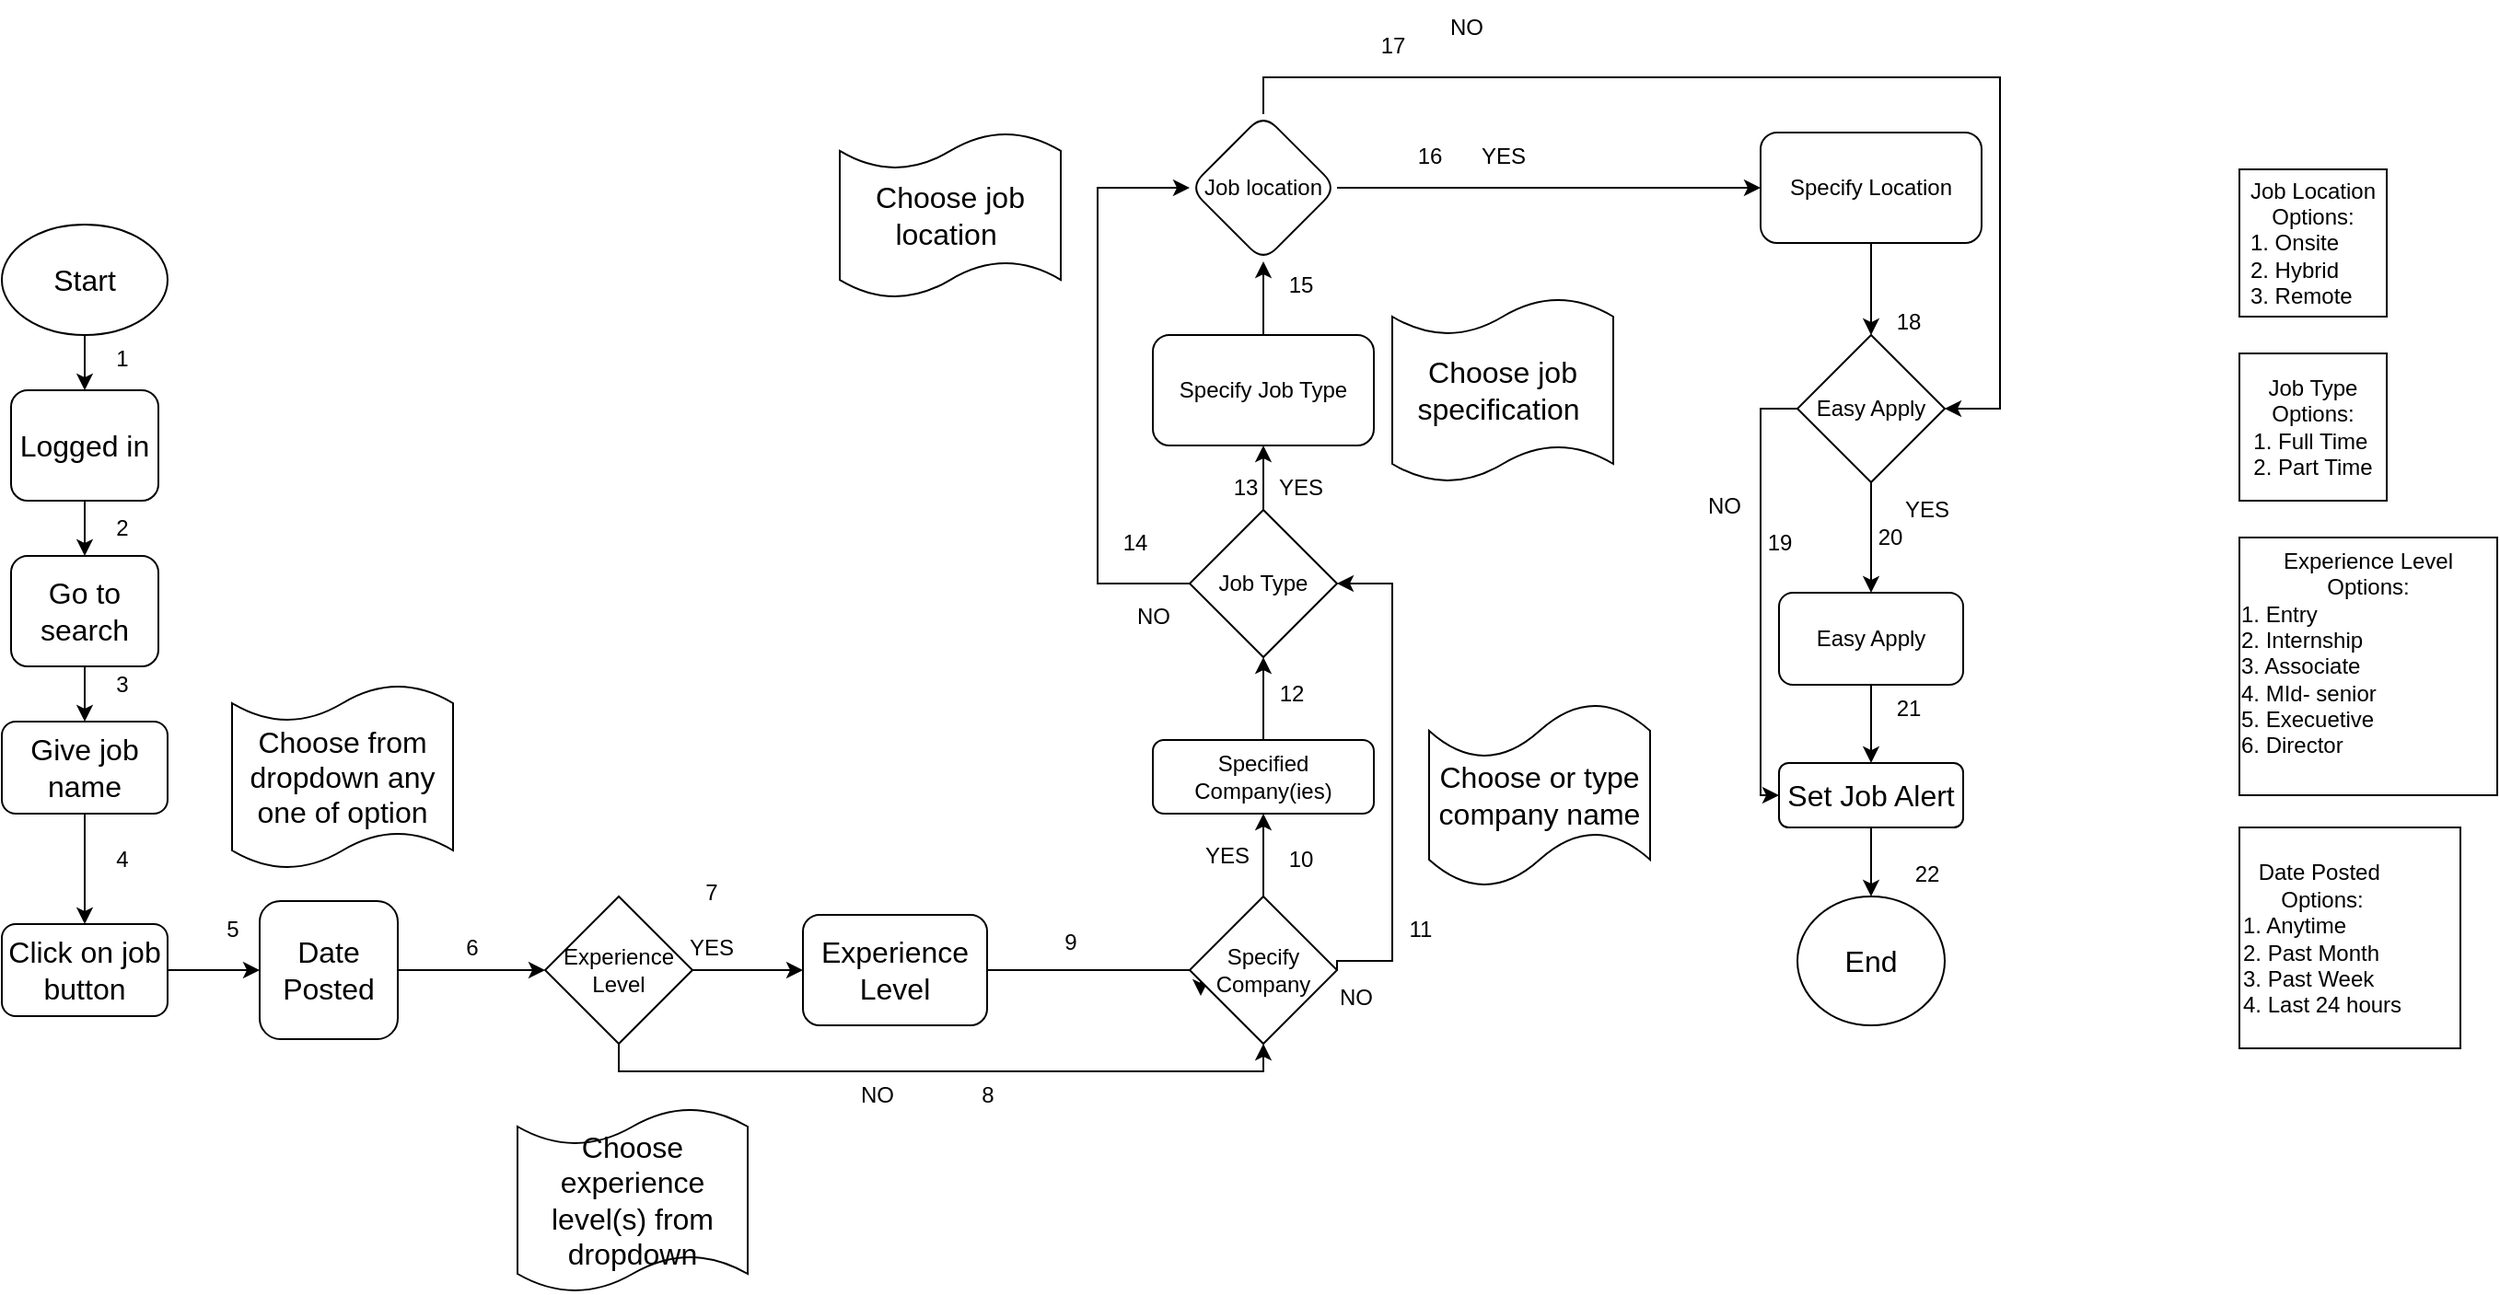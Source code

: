 <mxfile version="21.6.6" type="device">
  <diagram name="Page-1" id="h4GeMwYH-yroKZa2HMJ6">
    <mxGraphModel dx="1434" dy="1839" grid="1" gridSize="10" guides="1" tooltips="1" connect="1" arrows="1" fold="1" page="1" pageScale="1" pageWidth="850" pageHeight="1100" math="0" shadow="0">
      <root>
        <mxCell id="0" />
        <mxCell id="1" parent="0" />
        <mxCell id="XrJ-AxaFeGRwnUcX6gHz-3" value="" style="edgeStyle=orthogonalEdgeStyle;rounded=0;orthogonalLoop=1;jettySize=auto;html=1;fontSize=16;" parent="1" source="XrJ-AxaFeGRwnUcX6gHz-1" target="XrJ-AxaFeGRwnUcX6gHz-2" edge="1">
          <mxGeometry relative="1" as="geometry" />
        </mxCell>
        <mxCell id="XrJ-AxaFeGRwnUcX6gHz-1" value="Start" style="ellipse;whiteSpace=wrap;html=1;fontSize=16;" parent="1" vertex="1">
          <mxGeometry x="165" y="70" width="90" height="60" as="geometry" />
        </mxCell>
        <mxCell id="XrJ-AxaFeGRwnUcX6gHz-5" value="" style="edgeStyle=orthogonalEdgeStyle;rounded=0;orthogonalLoop=1;jettySize=auto;html=1;fontSize=16;" parent="1" source="XrJ-AxaFeGRwnUcX6gHz-2" target="XrJ-AxaFeGRwnUcX6gHz-4" edge="1">
          <mxGeometry relative="1" as="geometry" />
        </mxCell>
        <mxCell id="XrJ-AxaFeGRwnUcX6gHz-2" value="Logged in" style="rounded=1;whiteSpace=wrap;html=1;fontSize=16;" parent="1" vertex="1">
          <mxGeometry x="170" y="160" width="80" height="60" as="geometry" />
        </mxCell>
        <mxCell id="XrJ-AxaFeGRwnUcX6gHz-7" value="" style="edgeStyle=orthogonalEdgeStyle;rounded=0;orthogonalLoop=1;jettySize=auto;html=1;fontSize=16;" parent="1" source="XrJ-AxaFeGRwnUcX6gHz-4" target="XrJ-AxaFeGRwnUcX6gHz-6" edge="1">
          <mxGeometry relative="1" as="geometry" />
        </mxCell>
        <mxCell id="XrJ-AxaFeGRwnUcX6gHz-4" value="Go to search" style="whiteSpace=wrap;html=1;rounded=1;fontSize=16;" parent="1" vertex="1">
          <mxGeometry x="170" y="250" width="80" height="60" as="geometry" />
        </mxCell>
        <mxCell id="XrJ-AxaFeGRwnUcX6gHz-9" value="" style="edgeStyle=orthogonalEdgeStyle;rounded=0;orthogonalLoop=1;jettySize=auto;html=1;fontSize=16;" parent="1" source="XrJ-AxaFeGRwnUcX6gHz-6" target="XrJ-AxaFeGRwnUcX6gHz-8" edge="1">
          <mxGeometry relative="1" as="geometry" />
        </mxCell>
        <mxCell id="XrJ-AxaFeGRwnUcX6gHz-6" value="Give job name" style="whiteSpace=wrap;html=1;rounded=1;fontSize=16;" parent="1" vertex="1">
          <mxGeometry x="165" y="340" width="90" height="50" as="geometry" />
        </mxCell>
        <mxCell id="XrJ-AxaFeGRwnUcX6gHz-11" value="" style="edgeStyle=orthogonalEdgeStyle;rounded=0;orthogonalLoop=1;jettySize=auto;html=1;fontSize=16;" parent="1" source="XrJ-AxaFeGRwnUcX6gHz-8" target="XrJ-AxaFeGRwnUcX6gHz-10" edge="1">
          <mxGeometry relative="1" as="geometry" />
        </mxCell>
        <mxCell id="XrJ-AxaFeGRwnUcX6gHz-8" value="Click on job button" style="rounded=1;whiteSpace=wrap;html=1;fontSize=16;" parent="1" vertex="1">
          <mxGeometry x="165" y="450" width="90" height="50" as="geometry" />
        </mxCell>
        <mxCell id="XrJ-AxaFeGRwnUcX6gHz-13" value="" style="edgeStyle=orthogonalEdgeStyle;rounded=0;orthogonalLoop=1;jettySize=auto;html=1;fontSize=16;entryX=0;entryY=0.5;entryDx=0;entryDy=0;" parent="1" source="XrJ-AxaFeGRwnUcX6gHz-10" edge="1" target="XrJ-AxaFeGRwnUcX6gHz-35">
          <mxGeometry relative="1" as="geometry">
            <mxPoint x="460" y="473" as="targetPoint" />
          </mxGeometry>
        </mxCell>
        <mxCell id="XrJ-AxaFeGRwnUcX6gHz-10" value="Date Posted" style="whiteSpace=wrap;html=1;rounded=1;fontSize=16;" parent="1" vertex="1">
          <mxGeometry x="305" y="437.5" width="75" height="75" as="geometry" />
        </mxCell>
        <mxCell id="XrJ-AxaFeGRwnUcX6gHz-54" style="edgeStyle=orthogonalEdgeStyle;rounded=0;orthogonalLoop=1;jettySize=auto;html=1;exitX=1;exitY=0.5;exitDx=0;exitDy=0;entryX=0.075;entryY=0.675;entryDx=0;entryDy=0;entryPerimeter=0;" parent="1" source="XrJ-AxaFeGRwnUcX6gHz-12" target="XrJ-AxaFeGRwnUcX6gHz-50" edge="1">
          <mxGeometry relative="1" as="geometry">
            <Array as="points">
              <mxPoint x="816" y="475" />
            </Array>
          </mxGeometry>
        </mxCell>
        <mxCell id="XrJ-AxaFeGRwnUcX6gHz-12" value="Experience Level" style="whiteSpace=wrap;html=1;rounded=1;fontSize=16;" parent="1" vertex="1">
          <mxGeometry x="600" y="445" width="100" height="60" as="geometry" />
        </mxCell>
        <mxCell id="XrJ-AxaFeGRwnUcX6gHz-16" value="Choose from dropdown any one of option" style="shape=tape;whiteSpace=wrap;html=1;fontSize=16;size=0.2;" parent="1" vertex="1">
          <mxGeometry x="290" y="320" width="120" height="100" as="geometry" />
        </mxCell>
        <mxCell id="XrJ-AxaFeGRwnUcX6gHz-17" value="Choose experience level(s) from dropdown" style="shape=tape;whiteSpace=wrap;html=1;fontSize=16;size=0.2;" parent="1" vertex="1">
          <mxGeometry x="445" y="550" width="125" height="100" as="geometry" />
        </mxCell>
        <mxCell id="XrJ-AxaFeGRwnUcX6gHz-18" value="Choose or type company name" style="shape=tape;whiteSpace=wrap;html=1;fontSize=16;size=0.3;" parent="1" vertex="1">
          <mxGeometry x="940" y="330" width="120" height="100" as="geometry" />
        </mxCell>
        <mxCell id="XrJ-AxaFeGRwnUcX6gHz-49" style="edgeStyle=orthogonalEdgeStyle;rounded=0;orthogonalLoop=1;jettySize=auto;html=1;exitX=0.5;exitY=1;exitDx=0;exitDy=0;entryX=0.5;entryY=0;entryDx=0;entryDy=0;" parent="1" source="XrJ-AxaFeGRwnUcX6gHz-26" target="XrJ-AxaFeGRwnUcX6gHz-33" edge="1">
          <mxGeometry relative="1" as="geometry" />
        </mxCell>
        <mxCell id="XrJ-AxaFeGRwnUcX6gHz-26" value="Set Job Alert" style="whiteSpace=wrap;html=1;rounded=1;fontSize=16;" parent="1" vertex="1">
          <mxGeometry x="1130" y="362.5" width="100" height="35" as="geometry" />
        </mxCell>
        <mxCell id="XrJ-AxaFeGRwnUcX6gHz-29" value="Choose job specification&amp;nbsp;" style="shape=tape;whiteSpace=wrap;html=1;size=0.2;fontSize=16;" parent="1" vertex="1">
          <mxGeometry x="920" y="110" width="120" height="100" as="geometry" />
        </mxCell>
        <mxCell id="XrJ-AxaFeGRwnUcX6gHz-30" value="Choose job location&amp;nbsp;" style="shape=tape;whiteSpace=wrap;html=1;size=0.222;fontSize=16;" parent="1" vertex="1">
          <mxGeometry x="620" y="20" width="120" height="90" as="geometry" />
        </mxCell>
        <mxCell id="XrJ-AxaFeGRwnUcX6gHz-33" value="&lt;font style=&quot;font-size: 16px;&quot;&gt;End&lt;/font&gt;" style="ellipse;whiteSpace=wrap;html=1;" parent="1" vertex="1">
          <mxGeometry x="1140" y="435" width="80" height="70" as="geometry" />
        </mxCell>
        <mxCell id="XrJ-AxaFeGRwnUcX6gHz-36" style="edgeStyle=orthogonalEdgeStyle;rounded=0;orthogonalLoop=1;jettySize=auto;html=1;exitX=1;exitY=0.5;exitDx=0;exitDy=0;entryX=0;entryY=0.5;entryDx=0;entryDy=0;" parent="1" source="XrJ-AxaFeGRwnUcX6gHz-35" target="XrJ-AxaFeGRwnUcX6gHz-12" edge="1">
          <mxGeometry relative="1" as="geometry" />
        </mxCell>
        <mxCell id="H7vkJgQddg3u0QaJbEHA-53" style="edgeStyle=orthogonalEdgeStyle;rounded=0;orthogonalLoop=1;jettySize=auto;html=1;exitX=0.5;exitY=1;exitDx=0;exitDy=0;entryX=0.5;entryY=1;entryDx=0;entryDy=0;" edge="1" parent="1" source="XrJ-AxaFeGRwnUcX6gHz-35" target="XrJ-AxaFeGRwnUcX6gHz-50">
          <mxGeometry relative="1" as="geometry">
            <Array as="points">
              <mxPoint x="500" y="530" />
              <mxPoint x="850" y="530" />
            </Array>
          </mxGeometry>
        </mxCell>
        <mxCell id="XrJ-AxaFeGRwnUcX6gHz-35" value="Experience Level" style="rhombus;whiteSpace=wrap;html=1;" parent="1" vertex="1">
          <mxGeometry x="460" y="435" width="80" height="80" as="geometry" />
        </mxCell>
        <mxCell id="XrJ-AxaFeGRwnUcX6gHz-41" value="" style="edgeStyle=orthogonalEdgeStyle;rounded=0;orthogonalLoop=1;jettySize=auto;html=1;" parent="1" source="XrJ-AxaFeGRwnUcX6gHz-39" target="XrJ-AxaFeGRwnUcX6gHz-40" edge="1">
          <mxGeometry relative="1" as="geometry" />
        </mxCell>
        <mxCell id="H7vkJgQddg3u0QaJbEHA-8" style="edgeStyle=orthogonalEdgeStyle;rounded=0;orthogonalLoop=1;jettySize=auto;html=1;exitX=0;exitY=0.5;exitDx=0;exitDy=0;entryX=0;entryY=0.5;entryDx=0;entryDy=0;" edge="1" parent="1" source="XrJ-AxaFeGRwnUcX6gHz-39" target="XrJ-AxaFeGRwnUcX6gHz-42">
          <mxGeometry relative="1" as="geometry">
            <Array as="points">
              <mxPoint x="760" y="265" />
              <mxPoint x="760" y="50" />
            </Array>
          </mxGeometry>
        </mxCell>
        <mxCell id="XrJ-AxaFeGRwnUcX6gHz-39" value="Job Type" style="rhombus;whiteSpace=wrap;html=1;" parent="1" vertex="1">
          <mxGeometry x="810" y="225" width="80" height="80" as="geometry" />
        </mxCell>
        <mxCell id="XrJ-AxaFeGRwnUcX6gHz-43" value="" style="edgeStyle=orthogonalEdgeStyle;rounded=0;orthogonalLoop=1;jettySize=auto;html=1;" parent="1" source="XrJ-AxaFeGRwnUcX6gHz-40" target="XrJ-AxaFeGRwnUcX6gHz-42" edge="1">
          <mxGeometry relative="1" as="geometry" />
        </mxCell>
        <mxCell id="XrJ-AxaFeGRwnUcX6gHz-40" value="Specify Job Type" style="rounded=1;whiteSpace=wrap;html=1;" parent="1" vertex="1">
          <mxGeometry x="790" y="130" width="120" height="60" as="geometry" />
        </mxCell>
        <mxCell id="XrJ-AxaFeGRwnUcX6gHz-45" value="" style="edgeStyle=orthogonalEdgeStyle;rounded=0;orthogonalLoop=1;jettySize=auto;html=1;" parent="1" source="XrJ-AxaFeGRwnUcX6gHz-42" target="XrJ-AxaFeGRwnUcX6gHz-44" edge="1">
          <mxGeometry relative="1" as="geometry" />
        </mxCell>
        <mxCell id="H7vkJgQddg3u0QaJbEHA-35" style="edgeStyle=orthogonalEdgeStyle;rounded=0;orthogonalLoop=1;jettySize=auto;html=1;exitX=0.5;exitY=0;exitDx=0;exitDy=0;entryX=1;entryY=0.5;entryDx=0;entryDy=0;" edge="1" parent="1" source="XrJ-AxaFeGRwnUcX6gHz-42" target="H7vkJgQddg3u0QaJbEHA-43">
          <mxGeometry relative="1" as="geometry">
            <Array as="points">
              <mxPoint x="850" y="-10" />
              <mxPoint x="1250" y="-10" />
              <mxPoint x="1250" y="170" />
            </Array>
          </mxGeometry>
        </mxCell>
        <mxCell id="XrJ-AxaFeGRwnUcX6gHz-42" value="Job location" style="rhombus;whiteSpace=wrap;html=1;rounded=1;" parent="1" vertex="1">
          <mxGeometry x="810" y="10" width="80" height="80" as="geometry" />
        </mxCell>
        <mxCell id="XrJ-AxaFeGRwnUcX6gHz-47" value="" style="edgeStyle=orthogonalEdgeStyle;rounded=0;orthogonalLoop=1;jettySize=auto;html=1;entryX=0.5;entryY=0;entryDx=0;entryDy=0;" parent="1" source="XrJ-AxaFeGRwnUcX6gHz-44" target="H7vkJgQddg3u0QaJbEHA-43" edge="1">
          <mxGeometry relative="1" as="geometry" />
        </mxCell>
        <mxCell id="XrJ-AxaFeGRwnUcX6gHz-44" value="Specify Location" style="whiteSpace=wrap;html=1;rounded=1;" parent="1" vertex="1">
          <mxGeometry x="1120" y="20" width="120" height="60" as="geometry" />
        </mxCell>
        <mxCell id="XrJ-AxaFeGRwnUcX6gHz-48" style="edgeStyle=orthogonalEdgeStyle;rounded=0;orthogonalLoop=1;jettySize=auto;html=1;exitX=0.5;exitY=1;exitDx=0;exitDy=0;entryX=0.5;entryY=0;entryDx=0;entryDy=0;" parent="1" source="XrJ-AxaFeGRwnUcX6gHz-46" target="XrJ-AxaFeGRwnUcX6gHz-26" edge="1">
          <mxGeometry relative="1" as="geometry" />
        </mxCell>
        <mxCell id="XrJ-AxaFeGRwnUcX6gHz-46" value="Easy Apply" style="whiteSpace=wrap;html=1;rounded=1;" parent="1" vertex="1">
          <mxGeometry x="1130" y="270" width="100" height="50" as="geometry" />
        </mxCell>
        <mxCell id="XrJ-AxaFeGRwnUcX6gHz-52" style="edgeStyle=orthogonalEdgeStyle;rounded=0;orthogonalLoop=1;jettySize=auto;html=1;exitX=0.5;exitY=0;exitDx=0;exitDy=0;entryX=0.5;entryY=1;entryDx=0;entryDy=0;" parent="1" source="XrJ-AxaFeGRwnUcX6gHz-50" target="XrJ-AxaFeGRwnUcX6gHz-51" edge="1">
          <mxGeometry relative="1" as="geometry" />
        </mxCell>
        <mxCell id="H7vkJgQddg3u0QaJbEHA-24" style="edgeStyle=orthogonalEdgeStyle;rounded=0;orthogonalLoop=1;jettySize=auto;html=1;exitX=1;exitY=0.5;exitDx=0;exitDy=0;entryX=1;entryY=0.5;entryDx=0;entryDy=0;" edge="1" parent="1" source="XrJ-AxaFeGRwnUcX6gHz-50" target="XrJ-AxaFeGRwnUcX6gHz-39">
          <mxGeometry relative="1" as="geometry">
            <Array as="points">
              <mxPoint x="920" y="470" />
              <mxPoint x="920" y="265" />
            </Array>
          </mxGeometry>
        </mxCell>
        <mxCell id="XrJ-AxaFeGRwnUcX6gHz-50" value="Specify Company" style="rhombus;whiteSpace=wrap;html=1;" parent="1" vertex="1">
          <mxGeometry x="810" y="435" width="80" height="80" as="geometry" />
        </mxCell>
        <mxCell id="XrJ-AxaFeGRwnUcX6gHz-53" style="edgeStyle=orthogonalEdgeStyle;rounded=0;orthogonalLoop=1;jettySize=auto;html=1;" parent="1" source="XrJ-AxaFeGRwnUcX6gHz-51" target="XrJ-AxaFeGRwnUcX6gHz-39" edge="1">
          <mxGeometry relative="1" as="geometry" />
        </mxCell>
        <mxCell id="XrJ-AxaFeGRwnUcX6gHz-51" value="Specified Company(ies)" style="rounded=1;whiteSpace=wrap;html=1;" parent="1" vertex="1">
          <mxGeometry x="790" y="350" width="120" height="40" as="geometry" />
        </mxCell>
        <mxCell id="H7vkJgQddg3u0QaJbEHA-1" value="Job Location&lt;br&gt;Options:&lt;br&gt;&lt;div style=&quot;text-align: justify;&quot;&gt;&lt;span style=&quot;background-color: initial;&quot;&gt;1. Onsite&lt;/span&gt;&lt;/div&gt;&lt;div style=&quot;text-align: justify;&quot;&gt;&lt;span style=&quot;background-color: initial;&quot;&gt;2. Hybrid&lt;/span&gt;&lt;/div&gt;&lt;div style=&quot;text-align: justify;&quot;&gt;&lt;span style=&quot;background-color: initial;&quot;&gt;3. Remote&lt;/span&gt;&lt;/div&gt;" style="whiteSpace=wrap;html=1;aspect=fixed;" vertex="1" parent="1">
          <mxGeometry x="1380" y="40" width="80" height="80" as="geometry" />
        </mxCell>
        <mxCell id="H7vkJgQddg3u0QaJbEHA-2" value="Job Location&lt;br&gt;Options:&lt;br&gt;&lt;div style=&quot;text-align: justify;&quot;&gt;&lt;span style=&quot;background-color: initial;&quot;&gt;1. Onsite&lt;/span&gt;&lt;/div&gt;&lt;div style=&quot;text-align: justify;&quot;&gt;&lt;span style=&quot;background-color: initial;&quot;&gt;2. Hybrid&lt;/span&gt;&lt;/div&gt;&lt;div style=&quot;text-align: justify;&quot;&gt;&lt;span style=&quot;background-color: initial;&quot;&gt;3. Remote&lt;/span&gt;&lt;/div&gt;" style="whiteSpace=wrap;html=1;aspect=fixed;" vertex="1" parent="1">
          <mxGeometry x="1380" y="40" width="80" height="80" as="geometry" />
        </mxCell>
        <mxCell id="H7vkJgQddg3u0QaJbEHA-3" value="Job Type&lt;br&gt;Options:&lt;br&gt;&lt;div style=&quot;text-align: justify;&quot;&gt;&lt;span style=&quot;background-color: initial;&quot;&gt;1. Full Time&lt;/span&gt;&lt;/div&gt;&lt;div style=&quot;text-align: justify;&quot;&gt;&lt;span style=&quot;background-color: initial;&quot;&gt;2. Part Time&lt;/span&gt;&lt;/div&gt;" style="whiteSpace=wrap;html=1;aspect=fixed;" vertex="1" parent="1">
          <mxGeometry x="1380" y="140" width="80" height="80" as="geometry" />
        </mxCell>
        <mxCell id="H7vkJgQddg3u0QaJbEHA-9" value="Experience Level Options:&lt;br&gt;&lt;div style=&quot;text-align: justify;&quot;&gt;&lt;span style=&quot;background-color: initial;&quot;&gt;1. Entry&lt;/span&gt;&lt;/div&gt;&lt;div style=&quot;text-align: justify;&quot;&gt;&lt;span style=&quot;background-color: initial;&quot;&gt;2. Internship&lt;/span&gt;&lt;/div&gt;&lt;div style=&quot;text-align: justify;&quot;&gt;&lt;span style=&quot;background-color: initial;&quot;&gt;3. Associate&lt;/span&gt;&lt;/div&gt;&lt;div style=&quot;text-align: justify;&quot;&gt;&lt;span style=&quot;background-color: initial;&quot;&gt;4. MId- senior&lt;/span&gt;&lt;/div&gt;&lt;div style=&quot;text-align: justify;&quot;&gt;&lt;span style=&quot;background-color: initial;&quot;&gt;5. Execuetive&lt;/span&gt;&lt;/div&gt;&lt;div style=&quot;text-align: justify;&quot;&gt;&lt;span style=&quot;background-color: initial;&quot;&gt;6. Director&lt;/span&gt;&lt;/div&gt;&lt;div style=&quot;text-align: justify;&quot;&gt;&lt;span style=&quot;background-color: initial;&quot;&gt;&lt;br&gt;&lt;/span&gt;&lt;/div&gt;" style="whiteSpace=wrap;html=1;aspect=fixed;" vertex="1" parent="1">
          <mxGeometry x="1380" y="240" width="140" height="140" as="geometry" />
        </mxCell>
        <mxCell id="H7vkJgQddg3u0QaJbEHA-11" value="&lt;div style=&quot;text-align: center;&quot;&gt;&lt;span style=&quot;background-color: initial;&quot;&gt;Date Posted&amp;nbsp;&lt;/span&gt;&lt;/div&gt;&lt;div style=&quot;text-align: center;&quot;&gt;&lt;span style=&quot;background-color: initial;&quot;&gt;Options:&lt;/span&gt;&lt;/div&gt;&lt;div style=&quot;text-align: justify;&quot;&gt;&lt;span style=&quot;background-color: initial;&quot;&gt;1. Anytime&lt;/span&gt;&lt;/div&gt;&lt;div style=&quot;text-align: justify;&quot;&gt;&lt;span style=&quot;background-color: initial;&quot;&gt;2. Past Month&amp;nbsp;&lt;/span&gt;&lt;/div&gt;&lt;div style=&quot;text-align: justify;&quot;&gt;&lt;span style=&quot;background-color: initial;&quot;&gt;3. Past Week&lt;/span&gt;&lt;/div&gt;&lt;div style=&quot;text-align: justify;&quot;&gt;&lt;span style=&quot;background-color: initial;&quot;&gt;4. Last 24 hours&lt;/span&gt;&lt;/div&gt;" style="whiteSpace=wrap;html=1;aspect=fixed;align=left;" vertex="1" parent="1">
          <mxGeometry x="1380" y="397.5" width="120" height="120" as="geometry" />
        </mxCell>
        <mxCell id="H7vkJgQddg3u0QaJbEHA-13" value="1" style="text;html=1;align=center;verticalAlign=middle;resizable=0;points=[];autosize=1;strokeColor=none;fillColor=none;" vertex="1" parent="1">
          <mxGeometry x="215" y="128" width="30" height="30" as="geometry" />
        </mxCell>
        <mxCell id="H7vkJgQddg3u0QaJbEHA-14" value="2" style="text;html=1;align=center;verticalAlign=middle;resizable=0;points=[];autosize=1;strokeColor=none;fillColor=none;" vertex="1" parent="1">
          <mxGeometry x="215" y="220" width="30" height="30" as="geometry" />
        </mxCell>
        <mxCell id="H7vkJgQddg3u0QaJbEHA-15" value="3" style="text;html=1;align=center;verticalAlign=middle;resizable=0;points=[];autosize=1;strokeColor=none;fillColor=none;" vertex="1" parent="1">
          <mxGeometry x="215" y="305" width="30" height="30" as="geometry" />
        </mxCell>
        <mxCell id="H7vkJgQddg3u0QaJbEHA-16" value="4" style="text;html=1;align=center;verticalAlign=middle;resizable=0;points=[];autosize=1;strokeColor=none;fillColor=none;" vertex="1" parent="1">
          <mxGeometry x="215" y="400" width="30" height="30" as="geometry" />
        </mxCell>
        <mxCell id="H7vkJgQddg3u0QaJbEHA-17" value="5" style="text;html=1;align=center;verticalAlign=middle;resizable=0;points=[];autosize=1;strokeColor=none;fillColor=none;" vertex="1" parent="1">
          <mxGeometry x="275" y="438" width="30" height="30" as="geometry" />
        </mxCell>
        <mxCell id="H7vkJgQddg3u0QaJbEHA-18" value="6" style="text;html=1;align=center;verticalAlign=middle;resizable=0;points=[];autosize=1;strokeColor=none;fillColor=none;" vertex="1" parent="1">
          <mxGeometry x="405" y="448" width="30" height="30" as="geometry" />
        </mxCell>
        <mxCell id="H7vkJgQddg3u0QaJbEHA-19" value="YES" style="text;html=1;align=center;verticalAlign=middle;resizable=0;points=[];autosize=1;strokeColor=none;fillColor=none;" vertex="1" parent="1">
          <mxGeometry x="525" y="448" width="50" height="30" as="geometry" />
        </mxCell>
        <mxCell id="H7vkJgQddg3u0QaJbEHA-20" value="NO" style="text;html=1;align=center;verticalAlign=middle;resizable=0;points=[];autosize=1;strokeColor=none;fillColor=none;" vertex="1" parent="1">
          <mxGeometry x="620" y="528" width="40" height="30" as="geometry" />
        </mxCell>
        <mxCell id="H7vkJgQddg3u0QaJbEHA-21" value="7" style="text;html=1;align=center;verticalAlign=middle;resizable=0;points=[];autosize=1;strokeColor=none;fillColor=none;" vertex="1" parent="1">
          <mxGeometry x="535" y="418" width="30" height="30" as="geometry" />
        </mxCell>
        <mxCell id="H7vkJgQddg3u0QaJbEHA-22" value="8" style="text;html=1;align=center;verticalAlign=middle;resizable=0;points=[];autosize=1;strokeColor=none;fillColor=none;" vertex="1" parent="1">
          <mxGeometry x="685" y="528" width="30" height="30" as="geometry" />
        </mxCell>
        <mxCell id="H7vkJgQddg3u0QaJbEHA-23" value="9" style="text;html=1;align=center;verticalAlign=middle;resizable=0;points=[];autosize=1;strokeColor=none;fillColor=none;" vertex="1" parent="1">
          <mxGeometry x="730" y="445" width="30" height="30" as="geometry" />
        </mxCell>
        <mxCell id="H7vkJgQddg3u0QaJbEHA-25" value="YES" style="text;html=1;align=center;verticalAlign=middle;resizable=0;points=[];autosize=1;strokeColor=none;fillColor=none;" vertex="1" parent="1">
          <mxGeometry x="805" y="398" width="50" height="30" as="geometry" />
        </mxCell>
        <mxCell id="H7vkJgQddg3u0QaJbEHA-26" value="NO" style="text;html=1;align=center;verticalAlign=middle;resizable=0;points=[];autosize=1;strokeColor=none;fillColor=none;" vertex="1" parent="1">
          <mxGeometry x="880" y="475" width="40" height="30" as="geometry" />
        </mxCell>
        <mxCell id="H7vkJgQddg3u0QaJbEHA-27" value="10" style="text;html=1;align=center;verticalAlign=middle;resizable=0;points=[];autosize=1;strokeColor=none;fillColor=none;" vertex="1" parent="1">
          <mxGeometry x="850" y="400" width="40" height="30" as="geometry" />
        </mxCell>
        <mxCell id="H7vkJgQddg3u0QaJbEHA-28" value="11" style="text;html=1;align=center;verticalAlign=middle;resizable=0;points=[];autosize=1;strokeColor=none;fillColor=none;" vertex="1" parent="1">
          <mxGeometry x="915" y="438" width="40" height="30" as="geometry" />
        </mxCell>
        <mxCell id="H7vkJgQddg3u0QaJbEHA-29" value="12" style="text;html=1;align=center;verticalAlign=middle;resizable=0;points=[];autosize=1;strokeColor=none;fillColor=none;" vertex="1" parent="1">
          <mxGeometry x="845" y="310" width="40" height="30" as="geometry" />
        </mxCell>
        <mxCell id="H7vkJgQddg3u0QaJbEHA-30" value="YES" style="text;html=1;align=center;verticalAlign=middle;resizable=0;points=[];autosize=1;strokeColor=none;fillColor=none;" vertex="1" parent="1">
          <mxGeometry x="845" y="198" width="50" height="30" as="geometry" />
        </mxCell>
        <mxCell id="H7vkJgQddg3u0QaJbEHA-31" value="NO" style="text;html=1;align=center;verticalAlign=middle;resizable=0;points=[];autosize=1;strokeColor=none;fillColor=none;" vertex="1" parent="1">
          <mxGeometry x="770" y="268" width="40" height="30" as="geometry" />
        </mxCell>
        <mxCell id="H7vkJgQddg3u0QaJbEHA-32" value="13" style="text;html=1;align=center;verticalAlign=middle;resizable=0;points=[];autosize=1;strokeColor=none;fillColor=none;" vertex="1" parent="1">
          <mxGeometry x="820" y="198" width="40" height="30" as="geometry" />
        </mxCell>
        <mxCell id="H7vkJgQddg3u0QaJbEHA-33" value="14" style="text;html=1;align=center;verticalAlign=middle;resizable=0;points=[];autosize=1;strokeColor=none;fillColor=none;" vertex="1" parent="1">
          <mxGeometry x="760" y="228" width="40" height="30" as="geometry" />
        </mxCell>
        <mxCell id="H7vkJgQddg3u0QaJbEHA-34" value="15" style="text;html=1;align=center;verticalAlign=middle;resizable=0;points=[];autosize=1;strokeColor=none;fillColor=none;" vertex="1" parent="1">
          <mxGeometry x="850" y="88" width="40" height="30" as="geometry" />
        </mxCell>
        <mxCell id="H7vkJgQddg3u0QaJbEHA-36" value="YES" style="text;html=1;align=center;verticalAlign=middle;resizable=0;points=[];autosize=1;strokeColor=none;fillColor=none;" vertex="1" parent="1">
          <mxGeometry x="955" y="18" width="50" height="30" as="geometry" />
        </mxCell>
        <mxCell id="H7vkJgQddg3u0QaJbEHA-37" value="NO" style="text;html=1;align=center;verticalAlign=middle;resizable=0;points=[];autosize=1;strokeColor=none;fillColor=none;" vertex="1" parent="1">
          <mxGeometry x="940" y="-52" width="40" height="30" as="geometry" />
        </mxCell>
        <mxCell id="H7vkJgQddg3u0QaJbEHA-38" value="16" style="text;html=1;align=center;verticalAlign=middle;resizable=0;points=[];autosize=1;strokeColor=none;fillColor=none;" vertex="1" parent="1">
          <mxGeometry x="920" y="18" width="40" height="30" as="geometry" />
        </mxCell>
        <mxCell id="H7vkJgQddg3u0QaJbEHA-39" value="17" style="text;html=1;align=center;verticalAlign=middle;resizable=0;points=[];autosize=1;strokeColor=none;fillColor=none;" vertex="1" parent="1">
          <mxGeometry x="900" y="-42" width="40" height="30" as="geometry" />
        </mxCell>
        <mxCell id="H7vkJgQddg3u0QaJbEHA-40" value="18" style="text;html=1;align=center;verticalAlign=middle;resizable=0;points=[];autosize=1;strokeColor=none;fillColor=none;" vertex="1" parent="1">
          <mxGeometry x="1180" y="108" width="40" height="30" as="geometry" />
        </mxCell>
        <mxCell id="H7vkJgQddg3u0QaJbEHA-41" value="20" style="text;html=1;align=center;verticalAlign=middle;resizable=0;points=[];autosize=1;strokeColor=none;fillColor=none;" vertex="1" parent="1">
          <mxGeometry x="1170" y="225" width="40" height="30" as="geometry" />
        </mxCell>
        <mxCell id="H7vkJgQddg3u0QaJbEHA-42" value="22" style="text;html=1;align=center;verticalAlign=middle;resizable=0;points=[];autosize=1;strokeColor=none;fillColor=none;" vertex="1" parent="1">
          <mxGeometry x="1190" y="408" width="40" height="30" as="geometry" />
        </mxCell>
        <mxCell id="H7vkJgQddg3u0QaJbEHA-44" style="edgeStyle=orthogonalEdgeStyle;rounded=0;orthogonalLoop=1;jettySize=auto;html=1;exitX=0.5;exitY=1;exitDx=0;exitDy=0;entryX=0.5;entryY=0;entryDx=0;entryDy=0;" edge="1" parent="1" source="H7vkJgQddg3u0QaJbEHA-43" target="XrJ-AxaFeGRwnUcX6gHz-46">
          <mxGeometry relative="1" as="geometry" />
        </mxCell>
        <mxCell id="H7vkJgQddg3u0QaJbEHA-45" style="edgeStyle=orthogonalEdgeStyle;rounded=0;orthogonalLoop=1;jettySize=auto;html=1;exitX=0;exitY=0.5;exitDx=0;exitDy=0;entryX=0;entryY=0.5;entryDx=0;entryDy=0;" edge="1" parent="1" source="H7vkJgQddg3u0QaJbEHA-43" target="XrJ-AxaFeGRwnUcX6gHz-26">
          <mxGeometry relative="1" as="geometry" />
        </mxCell>
        <mxCell id="H7vkJgQddg3u0QaJbEHA-43" value="Easy Apply" style="rhombus;whiteSpace=wrap;html=1;" vertex="1" parent="1">
          <mxGeometry x="1140" y="130" width="80" height="80" as="geometry" />
        </mxCell>
        <mxCell id="H7vkJgQddg3u0QaJbEHA-46" value="19" style="text;html=1;align=center;verticalAlign=middle;resizable=0;points=[];autosize=1;strokeColor=none;fillColor=none;" vertex="1" parent="1">
          <mxGeometry x="1110" y="228" width="40" height="30" as="geometry" />
        </mxCell>
        <mxCell id="H7vkJgQddg3u0QaJbEHA-47" value="21" style="text;html=1;align=center;verticalAlign=middle;resizable=0;points=[];autosize=1;strokeColor=none;fillColor=none;" vertex="1" parent="1">
          <mxGeometry x="1180" y="318" width="40" height="30" as="geometry" />
        </mxCell>
        <mxCell id="H7vkJgQddg3u0QaJbEHA-48" value="YES" style="text;html=1;align=center;verticalAlign=middle;resizable=0;points=[];autosize=1;strokeColor=none;fillColor=none;" vertex="1" parent="1">
          <mxGeometry x="1185" y="210" width="50" height="30" as="geometry" />
        </mxCell>
        <mxCell id="H7vkJgQddg3u0QaJbEHA-49" value="NO" style="text;html=1;align=center;verticalAlign=middle;resizable=0;points=[];autosize=1;strokeColor=none;fillColor=none;" vertex="1" parent="1">
          <mxGeometry x="1080" y="208" width="40" height="30" as="geometry" />
        </mxCell>
      </root>
    </mxGraphModel>
  </diagram>
</mxfile>
